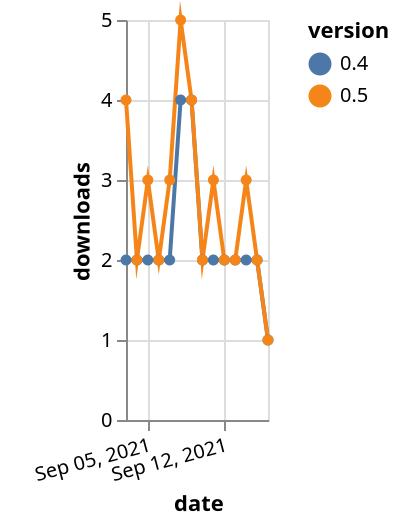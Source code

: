 {"$schema": "https://vega.github.io/schema/vega-lite/v5.json", "description": "A simple bar chart with embedded data.", "data": {"values": [{"date": "2021-09-03", "total": 461, "delta": 2, "version": "0.4"}, {"date": "2021-09-04", "total": 463, "delta": 2, "version": "0.4"}, {"date": "2021-09-05", "total": 465, "delta": 2, "version": "0.4"}, {"date": "2021-09-06", "total": 467, "delta": 2, "version": "0.4"}, {"date": "2021-09-07", "total": 469, "delta": 2, "version": "0.4"}, {"date": "2021-09-08", "total": 473, "delta": 4, "version": "0.4"}, {"date": "2021-09-09", "total": 477, "delta": 4, "version": "0.4"}, {"date": "2021-09-10", "total": 479, "delta": 2, "version": "0.4"}, {"date": "2021-09-11", "total": 481, "delta": 2, "version": "0.4"}, {"date": "2021-09-12", "total": 483, "delta": 2, "version": "0.4"}, {"date": "2021-09-13", "total": 485, "delta": 2, "version": "0.4"}, {"date": "2021-09-14", "total": 487, "delta": 2, "version": "0.4"}, {"date": "2021-09-15", "total": 489, "delta": 2, "version": "0.4"}, {"date": "2021-09-16", "total": 490, "delta": 1, "version": "0.4"}, {"date": "2021-09-03", "total": 444, "delta": 4, "version": "0.5"}, {"date": "2021-09-04", "total": 446, "delta": 2, "version": "0.5"}, {"date": "2021-09-05", "total": 449, "delta": 3, "version": "0.5"}, {"date": "2021-09-06", "total": 451, "delta": 2, "version": "0.5"}, {"date": "2021-09-07", "total": 454, "delta": 3, "version": "0.5"}, {"date": "2021-09-08", "total": 459, "delta": 5, "version": "0.5"}, {"date": "2021-09-09", "total": 463, "delta": 4, "version": "0.5"}, {"date": "2021-09-10", "total": 465, "delta": 2, "version": "0.5"}, {"date": "2021-09-11", "total": 468, "delta": 3, "version": "0.5"}, {"date": "2021-09-12", "total": 470, "delta": 2, "version": "0.5"}, {"date": "2021-09-13", "total": 472, "delta": 2, "version": "0.5"}, {"date": "2021-09-14", "total": 475, "delta": 3, "version": "0.5"}, {"date": "2021-09-15", "total": 477, "delta": 2, "version": "0.5"}, {"date": "2021-09-16", "total": 478, "delta": 1, "version": "0.5"}]}, "width": "container", "mark": {"type": "line", "point": {"filled": true}}, "encoding": {"x": {"field": "date", "type": "temporal", "timeUnit": "yearmonthdate", "title": "date", "axis": {"labelAngle": -15}}, "y": {"field": "delta", "type": "quantitative", "title": "downloads"}, "color": {"field": "version", "type": "nominal"}, "tooltip": {"field": "delta"}}}